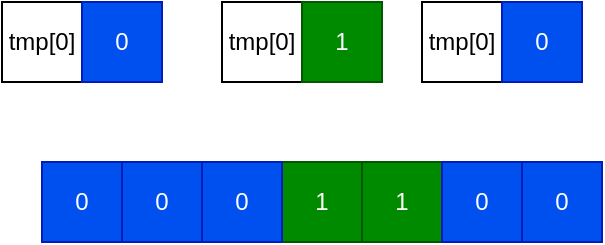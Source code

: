 <mxfile version="13.7.9" type="device"><diagram id="LNoZ-BeVf0sHroLdNzb1" name="페이지-1"><mxGraphModel dx="434" dy="322" grid="1" gridSize="10" guides="1" tooltips="1" connect="1" arrows="1" fold="1" page="1" pageScale="1" pageWidth="10000" pageHeight="10000" math="0" shadow="0"><root><mxCell id="0"/><mxCell id="1" parent="0"/><mxCell id="SLUxxG76z3Dz7fPP3yLy-1" value="0" style="whiteSpace=wrap;html=1;aspect=fixed;fillColor=#0050ef;strokeColor=#001DBC;fontColor=#ffffff;" vertex="1" parent="1"><mxGeometry x="520" y="280" width="40" height="40" as="geometry"/></mxCell><mxCell id="SLUxxG76z3Dz7fPP3yLy-2" value="1" style="whiteSpace=wrap;html=1;aspect=fixed;fillColor=#008a00;strokeColor=#005700;fontColor=#ffffff;" vertex="1" parent="1"><mxGeometry x="640" y="280" width="40" height="40" as="geometry"/></mxCell><mxCell id="SLUxxG76z3Dz7fPP3yLy-3" value="0" style="whiteSpace=wrap;html=1;aspect=fixed;fillColor=#0050ef;strokeColor=#001DBC;fontColor=#ffffff;" vertex="1" parent="1"><mxGeometry x="560" y="280" width="40" height="40" as="geometry"/></mxCell><mxCell id="SLUxxG76z3Dz7fPP3yLy-4" value="0" style="whiteSpace=wrap;html=1;aspect=fixed;fillColor=#0050ef;strokeColor=#001DBC;fontColor=#ffffff;" vertex="1" parent="1"><mxGeometry x="600" y="280" width="40" height="40" as="geometry"/></mxCell><mxCell id="SLUxxG76z3Dz7fPP3yLy-5" value="1" style="whiteSpace=wrap;html=1;aspect=fixed;fillColor=#008a00;strokeColor=#005700;fontColor=#ffffff;" vertex="1" parent="1"><mxGeometry x="680" y="280" width="40" height="40" as="geometry"/></mxCell><mxCell id="SLUxxG76z3Dz7fPP3yLy-6" value="0" style="whiteSpace=wrap;html=1;aspect=fixed;fillColor=#0050ef;strokeColor=#001DBC;fontColor=#ffffff;" vertex="1" parent="1"><mxGeometry x="720" y="280" width="40" height="40" as="geometry"/></mxCell><mxCell id="SLUxxG76z3Dz7fPP3yLy-7" value="0" style="whiteSpace=wrap;html=1;aspect=fixed;fillColor=#0050ef;strokeColor=#001DBC;fontColor=#ffffff;" vertex="1" parent="1"><mxGeometry x="760" y="280" width="40" height="40" as="geometry"/></mxCell><mxCell id="SLUxxG76z3Dz7fPP3yLy-8" value="tmp[0]" style="whiteSpace=wrap;html=1;aspect=fixed;" vertex="1" parent="1"><mxGeometry x="500" y="200" width="40" height="40" as="geometry"/></mxCell><mxCell id="SLUxxG76z3Dz7fPP3yLy-9" value="0" style="whiteSpace=wrap;html=1;aspect=fixed;fillColor=#0050ef;strokeColor=#001DBC;fontColor=#ffffff;" vertex="1" parent="1"><mxGeometry x="540" y="200" width="40" height="40" as="geometry"/></mxCell><mxCell id="SLUxxG76z3Dz7fPP3yLy-10" value="tmp[0]" style="whiteSpace=wrap;html=1;aspect=fixed;" vertex="1" parent="1"><mxGeometry x="610" y="200" width="40" height="40" as="geometry"/></mxCell><mxCell id="SLUxxG76z3Dz7fPP3yLy-12" value="1" style="whiteSpace=wrap;html=1;aspect=fixed;fillColor=#008a00;strokeColor=#005700;fontColor=#ffffff;" vertex="1" parent="1"><mxGeometry x="650" y="200" width="40" height="40" as="geometry"/></mxCell><mxCell id="SLUxxG76z3Dz7fPP3yLy-13" value="tmp[0]" style="whiteSpace=wrap;html=1;aspect=fixed;" vertex="1" parent="1"><mxGeometry x="710" y="200" width="40" height="40" as="geometry"/></mxCell><mxCell id="SLUxxG76z3Dz7fPP3yLy-14" value="0" style="whiteSpace=wrap;html=1;aspect=fixed;fillColor=#0050ef;strokeColor=#001DBC;fontColor=#ffffff;" vertex="1" parent="1"><mxGeometry x="750" y="200" width="40" height="40" as="geometry"/></mxCell></root></mxGraphModel></diagram></mxfile>